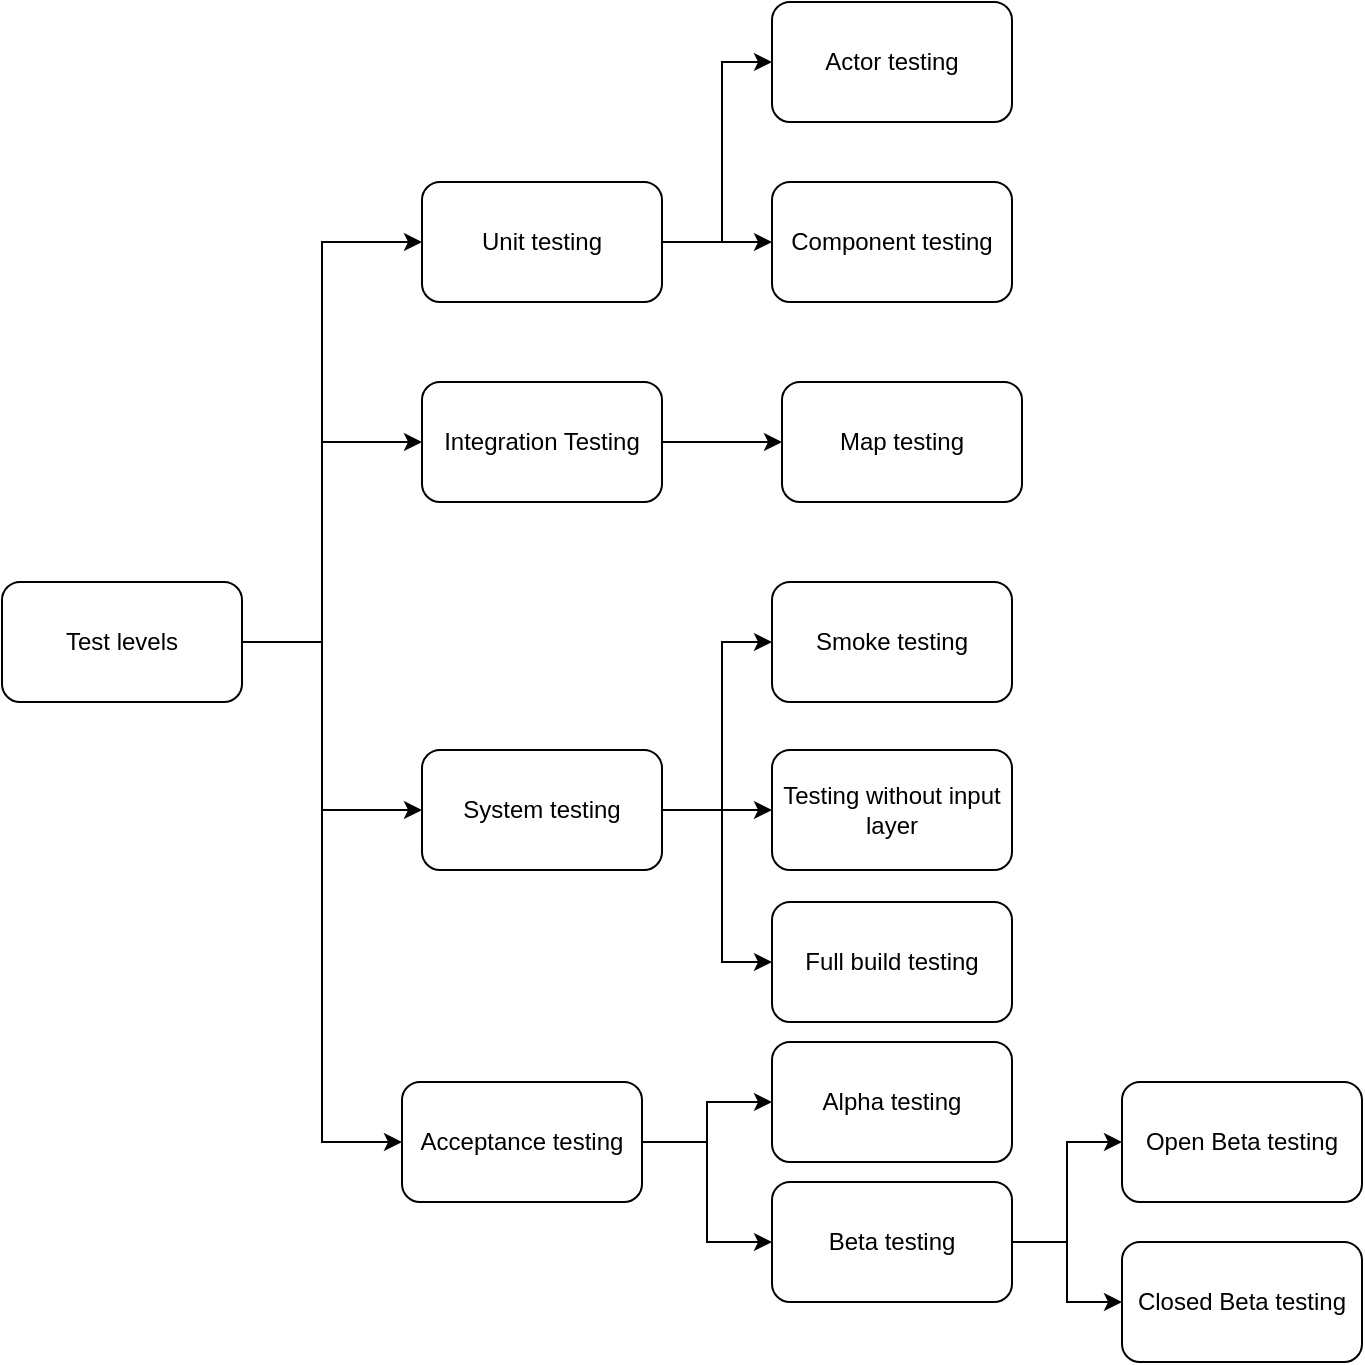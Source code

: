 <mxfile version="21.5.2" type="github">
  <diagram name="Page-1" id="OCHNUz_FZmkZ0Jkz8ia_">
    <mxGraphModel dx="1050" dy="541" grid="1" gridSize="10" guides="1" tooltips="1" connect="1" arrows="1" fold="1" page="1" pageScale="1" pageWidth="1169" pageHeight="827" math="0" shadow="0">
      <root>
        <mxCell id="0" />
        <mxCell id="1" parent="0" />
        <mxCell id="Sd0l3WHVSOWYdTkdYJbu-4" value="" style="edgeStyle=orthogonalEdgeStyle;rounded=0;orthogonalLoop=1;jettySize=auto;html=1;entryX=0;entryY=0.5;entryDx=0;entryDy=0;" parent="1" source="Sd0l3WHVSOWYdTkdYJbu-1" target="Sd0l3WHVSOWYdTkdYJbu-3" edge="1">
          <mxGeometry relative="1" as="geometry">
            <Array as="points">
              <mxPoint x="240" y="330" />
              <mxPoint x="240" y="130" />
            </Array>
          </mxGeometry>
        </mxCell>
        <mxCell id="Sd0l3WHVSOWYdTkdYJbu-6" value="" style="edgeStyle=orthogonalEdgeStyle;rounded=0;orthogonalLoop=1;jettySize=auto;html=1;entryX=0;entryY=0.5;entryDx=0;entryDy=0;" parent="1" source="Sd0l3WHVSOWYdTkdYJbu-1" target="Sd0l3WHVSOWYdTkdYJbu-5" edge="1">
          <mxGeometry relative="1" as="geometry">
            <Array as="points">
              <mxPoint x="240" y="330" />
              <mxPoint x="240" y="230" />
            </Array>
          </mxGeometry>
        </mxCell>
        <mxCell id="Sd0l3WHVSOWYdTkdYJbu-8" value="" style="edgeStyle=orthogonalEdgeStyle;rounded=0;orthogonalLoop=1;jettySize=auto;html=1;" parent="1" source="Sd0l3WHVSOWYdTkdYJbu-1" target="Sd0l3WHVSOWYdTkdYJbu-7" edge="1">
          <mxGeometry relative="1" as="geometry">
            <Array as="points">
              <mxPoint x="240" y="330" />
              <mxPoint x="240" y="414" />
            </Array>
          </mxGeometry>
        </mxCell>
        <mxCell id="Sd0l3WHVSOWYdTkdYJbu-11" value="" style="edgeStyle=orthogonalEdgeStyle;rounded=0;orthogonalLoop=1;jettySize=auto;html=1;" parent="1" source="Sd0l3WHVSOWYdTkdYJbu-1" target="Sd0l3WHVSOWYdTkdYJbu-10" edge="1">
          <mxGeometry relative="1" as="geometry">
            <Array as="points">
              <mxPoint x="240" y="330" />
              <mxPoint x="240" y="580" />
            </Array>
          </mxGeometry>
        </mxCell>
        <mxCell id="Sd0l3WHVSOWYdTkdYJbu-1" value="Test levels" style="rounded=1;whiteSpace=wrap;html=1;" parent="1" vertex="1">
          <mxGeometry x="80" y="300" width="120" height="60" as="geometry" />
        </mxCell>
        <mxCell id="Sd0l3WHVSOWYdTkdYJbu-15" value="" style="edgeStyle=orthogonalEdgeStyle;rounded=0;orthogonalLoop=1;jettySize=auto;html=1;entryX=0;entryY=0.5;entryDx=0;entryDy=0;" parent="1" source="Sd0l3WHVSOWYdTkdYJbu-3" target="Sd0l3WHVSOWYdTkdYJbu-18" edge="1">
          <mxGeometry relative="1" as="geometry" />
        </mxCell>
        <mxCell id="Sd0l3WHVSOWYdTkdYJbu-17" value="" style="edgeStyle=orthogonalEdgeStyle;rounded=0;orthogonalLoop=1;jettySize=auto;html=1;" parent="1" source="Sd0l3WHVSOWYdTkdYJbu-3" target="Sd0l3WHVSOWYdTkdYJbu-14" edge="1">
          <mxGeometry relative="1" as="geometry">
            <Array as="points">
              <mxPoint x="440" y="130" />
              <mxPoint x="440" y="40" />
            </Array>
          </mxGeometry>
        </mxCell>
        <mxCell id="Sd0l3WHVSOWYdTkdYJbu-3" value="Unit testing" style="rounded=1;whiteSpace=wrap;html=1;" parent="1" vertex="1">
          <mxGeometry x="290" y="100" width="120" height="60" as="geometry" />
        </mxCell>
        <mxCell id="Sd0l3WHVSOWYdTkdYJbu-13" value="" style="edgeStyle=orthogonalEdgeStyle;rounded=0;orthogonalLoop=1;jettySize=auto;html=1;" parent="1" source="Sd0l3WHVSOWYdTkdYJbu-5" target="Sd0l3WHVSOWYdTkdYJbu-12" edge="1">
          <mxGeometry relative="1" as="geometry" />
        </mxCell>
        <mxCell id="Sd0l3WHVSOWYdTkdYJbu-5" value="Integration Testing" style="rounded=1;whiteSpace=wrap;html=1;" parent="1" vertex="1">
          <mxGeometry x="290" y="200" width="120" height="60" as="geometry" />
        </mxCell>
        <mxCell id="Sd0l3WHVSOWYdTkdYJbu-21" value="" style="edgeStyle=orthogonalEdgeStyle;rounded=0;orthogonalLoop=1;jettySize=auto;html=1;entryX=0;entryY=0.5;entryDx=0;entryDy=0;" parent="1" source="Sd0l3WHVSOWYdTkdYJbu-7" target="Sd0l3WHVSOWYdTkdYJbu-27" edge="1">
          <mxGeometry relative="1" as="geometry">
            <mxPoint x="460" y="414" as="targetPoint" />
          </mxGeometry>
        </mxCell>
        <mxCell id="Sd0l3WHVSOWYdTkdYJbu-22" value="" style="edgeStyle=orthogonalEdgeStyle;rounded=0;orthogonalLoop=1;jettySize=auto;html=1;" parent="1" source="Sd0l3WHVSOWYdTkdYJbu-7" target="Sd0l3WHVSOWYdTkdYJbu-19" edge="1">
          <mxGeometry relative="1" as="geometry">
            <Array as="points">
              <mxPoint x="440" y="414" />
              <mxPoint x="440" y="330" />
            </Array>
          </mxGeometry>
        </mxCell>
        <mxCell id="Sd0l3WHVSOWYdTkdYJbu-7" value="System testing" style="rounded=1;whiteSpace=wrap;html=1;" parent="1" vertex="1">
          <mxGeometry x="290" y="384" width="120" height="60" as="geometry" />
        </mxCell>
        <mxCell id="Sd0l3WHVSOWYdTkdYJbu-30" value="" style="edgeStyle=orthogonalEdgeStyle;rounded=0;orthogonalLoop=1;jettySize=auto;html=1;" parent="1" source="Sd0l3WHVSOWYdTkdYJbu-10" target="Sd0l3WHVSOWYdTkdYJbu-29" edge="1">
          <mxGeometry relative="1" as="geometry" />
        </mxCell>
        <mxCell id="Sd0l3WHVSOWYdTkdYJbu-10" value="Acceptance testing" style="rounded=1;whiteSpace=wrap;html=1;" parent="1" vertex="1">
          <mxGeometry x="280" y="550" width="120" height="60" as="geometry" />
        </mxCell>
        <mxCell id="Sd0l3WHVSOWYdTkdYJbu-12" value="Map testing" style="rounded=1;whiteSpace=wrap;html=1;" parent="1" vertex="1">
          <mxGeometry x="470" y="200" width="120" height="60" as="geometry" />
        </mxCell>
        <mxCell id="Sd0l3WHVSOWYdTkdYJbu-14" value="Actor testing" style="rounded=1;whiteSpace=wrap;html=1;" parent="1" vertex="1">
          <mxGeometry x="465" y="10" width="120" height="60" as="geometry" />
        </mxCell>
        <mxCell id="Sd0l3WHVSOWYdTkdYJbu-18" value="Component testing" style="rounded=1;whiteSpace=wrap;html=1;" parent="1" vertex="1">
          <mxGeometry x="465" y="100" width="120" height="60" as="geometry" />
        </mxCell>
        <mxCell id="Sd0l3WHVSOWYdTkdYJbu-19" value="Smoke testing" style="rounded=1;whiteSpace=wrap;html=1;" parent="1" vertex="1">
          <mxGeometry x="465" y="300" width="120" height="60" as="geometry" />
        </mxCell>
        <mxCell id="Sd0l3WHVSOWYdTkdYJbu-25" value="" style="edgeStyle=orthogonalEdgeStyle;rounded=0;orthogonalLoop=1;jettySize=auto;html=1;exitX=1;exitY=0.5;exitDx=0;exitDy=0;entryX=0;entryY=0.5;entryDx=0;entryDy=0;" parent="1" source="Sd0l3WHVSOWYdTkdYJbu-7" target="Sd0l3WHVSOWYdTkdYJbu-26" edge="1">
          <mxGeometry relative="1" as="geometry">
            <mxPoint x="410" y="509.5" as="sourcePoint" />
            <Array as="points">
              <mxPoint x="440" y="414" />
              <mxPoint x="440" y="490" />
            </Array>
          </mxGeometry>
        </mxCell>
        <mxCell id="Sd0l3WHVSOWYdTkdYJbu-26" value="Full build testing" style="rounded=1;whiteSpace=wrap;html=1;" parent="1" vertex="1">
          <mxGeometry x="465" y="460" width="120" height="60" as="geometry" />
        </mxCell>
        <mxCell id="Sd0l3WHVSOWYdTkdYJbu-27" value="Testing without input layer" style="rounded=1;whiteSpace=wrap;html=1;" parent="1" vertex="1">
          <mxGeometry x="465" y="384" width="120" height="60" as="geometry" />
        </mxCell>
        <mxCell id="Sd0l3WHVSOWYdTkdYJbu-29" value="Alpha testing" style="rounded=1;whiteSpace=wrap;html=1;" parent="1" vertex="1">
          <mxGeometry x="465" y="530" width="120" height="60" as="geometry" />
        </mxCell>
        <mxCell id="Sd0l3WHVSOWYdTkdYJbu-34" value="" style="edgeStyle=orthogonalEdgeStyle;rounded=0;orthogonalLoop=1;jettySize=auto;html=1;" parent="1" source="Sd0l3WHVSOWYdTkdYJbu-31" target="Sd0l3WHVSOWYdTkdYJbu-33" edge="1">
          <mxGeometry relative="1" as="geometry" />
        </mxCell>
        <mxCell id="Sd0l3WHVSOWYdTkdYJbu-38" value="" style="edgeStyle=orthogonalEdgeStyle;rounded=0;orthogonalLoop=1;jettySize=auto;html=1;" parent="1" source="Sd0l3WHVSOWYdTkdYJbu-31" target="Sd0l3WHVSOWYdTkdYJbu-37" edge="1">
          <mxGeometry relative="1" as="geometry" />
        </mxCell>
        <mxCell id="Sd0l3WHVSOWYdTkdYJbu-31" value="Beta testing" style="rounded=1;whiteSpace=wrap;html=1;" parent="1" vertex="1">
          <mxGeometry x="465" y="600" width="120" height="60" as="geometry" />
        </mxCell>
        <mxCell id="Sd0l3WHVSOWYdTkdYJbu-32" value="" style="edgeStyle=orthogonalEdgeStyle;rounded=0;orthogonalLoop=1;jettySize=auto;html=1;exitX=1;exitY=0.5;exitDx=0;exitDy=0;entryX=0;entryY=0.5;entryDx=0;entryDy=0;" parent="1" source="Sd0l3WHVSOWYdTkdYJbu-10" target="Sd0l3WHVSOWYdTkdYJbu-31" edge="1">
          <mxGeometry relative="1" as="geometry">
            <mxPoint x="410" y="590" as="sourcePoint" />
            <mxPoint x="475" y="570" as="targetPoint" />
          </mxGeometry>
        </mxCell>
        <mxCell id="Sd0l3WHVSOWYdTkdYJbu-33" value="Open Beta testing" style="rounded=1;whiteSpace=wrap;html=1;" parent="1" vertex="1">
          <mxGeometry x="640" y="550" width="120" height="60" as="geometry" />
        </mxCell>
        <mxCell id="Sd0l3WHVSOWYdTkdYJbu-37" value="Closed Beta testing" style="rounded=1;whiteSpace=wrap;html=1;" parent="1" vertex="1">
          <mxGeometry x="640" y="630" width="120" height="60" as="geometry" />
        </mxCell>
      </root>
    </mxGraphModel>
  </diagram>
</mxfile>
